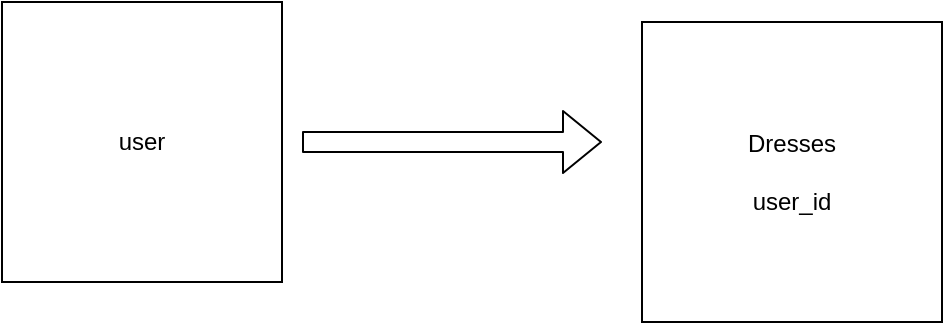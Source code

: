 <mxfile>
    <diagram id="IG5M8GI-S3d5NoL5l8Fq" name="Page-1">
        <mxGraphModel dx="728" dy="260" grid="1" gridSize="10" guides="1" tooltips="1" connect="1" arrows="1" fold="1" page="1" pageScale="1" pageWidth="850" pageHeight="1100" math="0" shadow="0">
            <root>
                <mxCell id="0"/>
                <mxCell id="1" parent="0"/>
                <mxCell id="2" value="user" style="whiteSpace=wrap;html=1;aspect=fixed;" parent="1" vertex="1">
                    <mxGeometry x="130" y="80" width="140" height="140" as="geometry"/>
                </mxCell>
                <mxCell id="3" value="Dresses&lt;br&gt;&lt;br&gt;user_id" style="whiteSpace=wrap;html=1;aspect=fixed;" parent="1" vertex="1">
                    <mxGeometry x="450" y="90" width="150" height="150" as="geometry"/>
                </mxCell>
                <mxCell id="6" value="" style="shape=flexArrow;endArrow=classic;html=1;" edge="1" parent="1">
                    <mxGeometry width="50" height="50" relative="1" as="geometry">
                        <mxPoint x="280" y="150" as="sourcePoint"/>
                        <mxPoint x="430" y="150" as="targetPoint"/>
                    </mxGeometry>
                </mxCell>
            </root>
        </mxGraphModel>
    </diagram>
</mxfile>